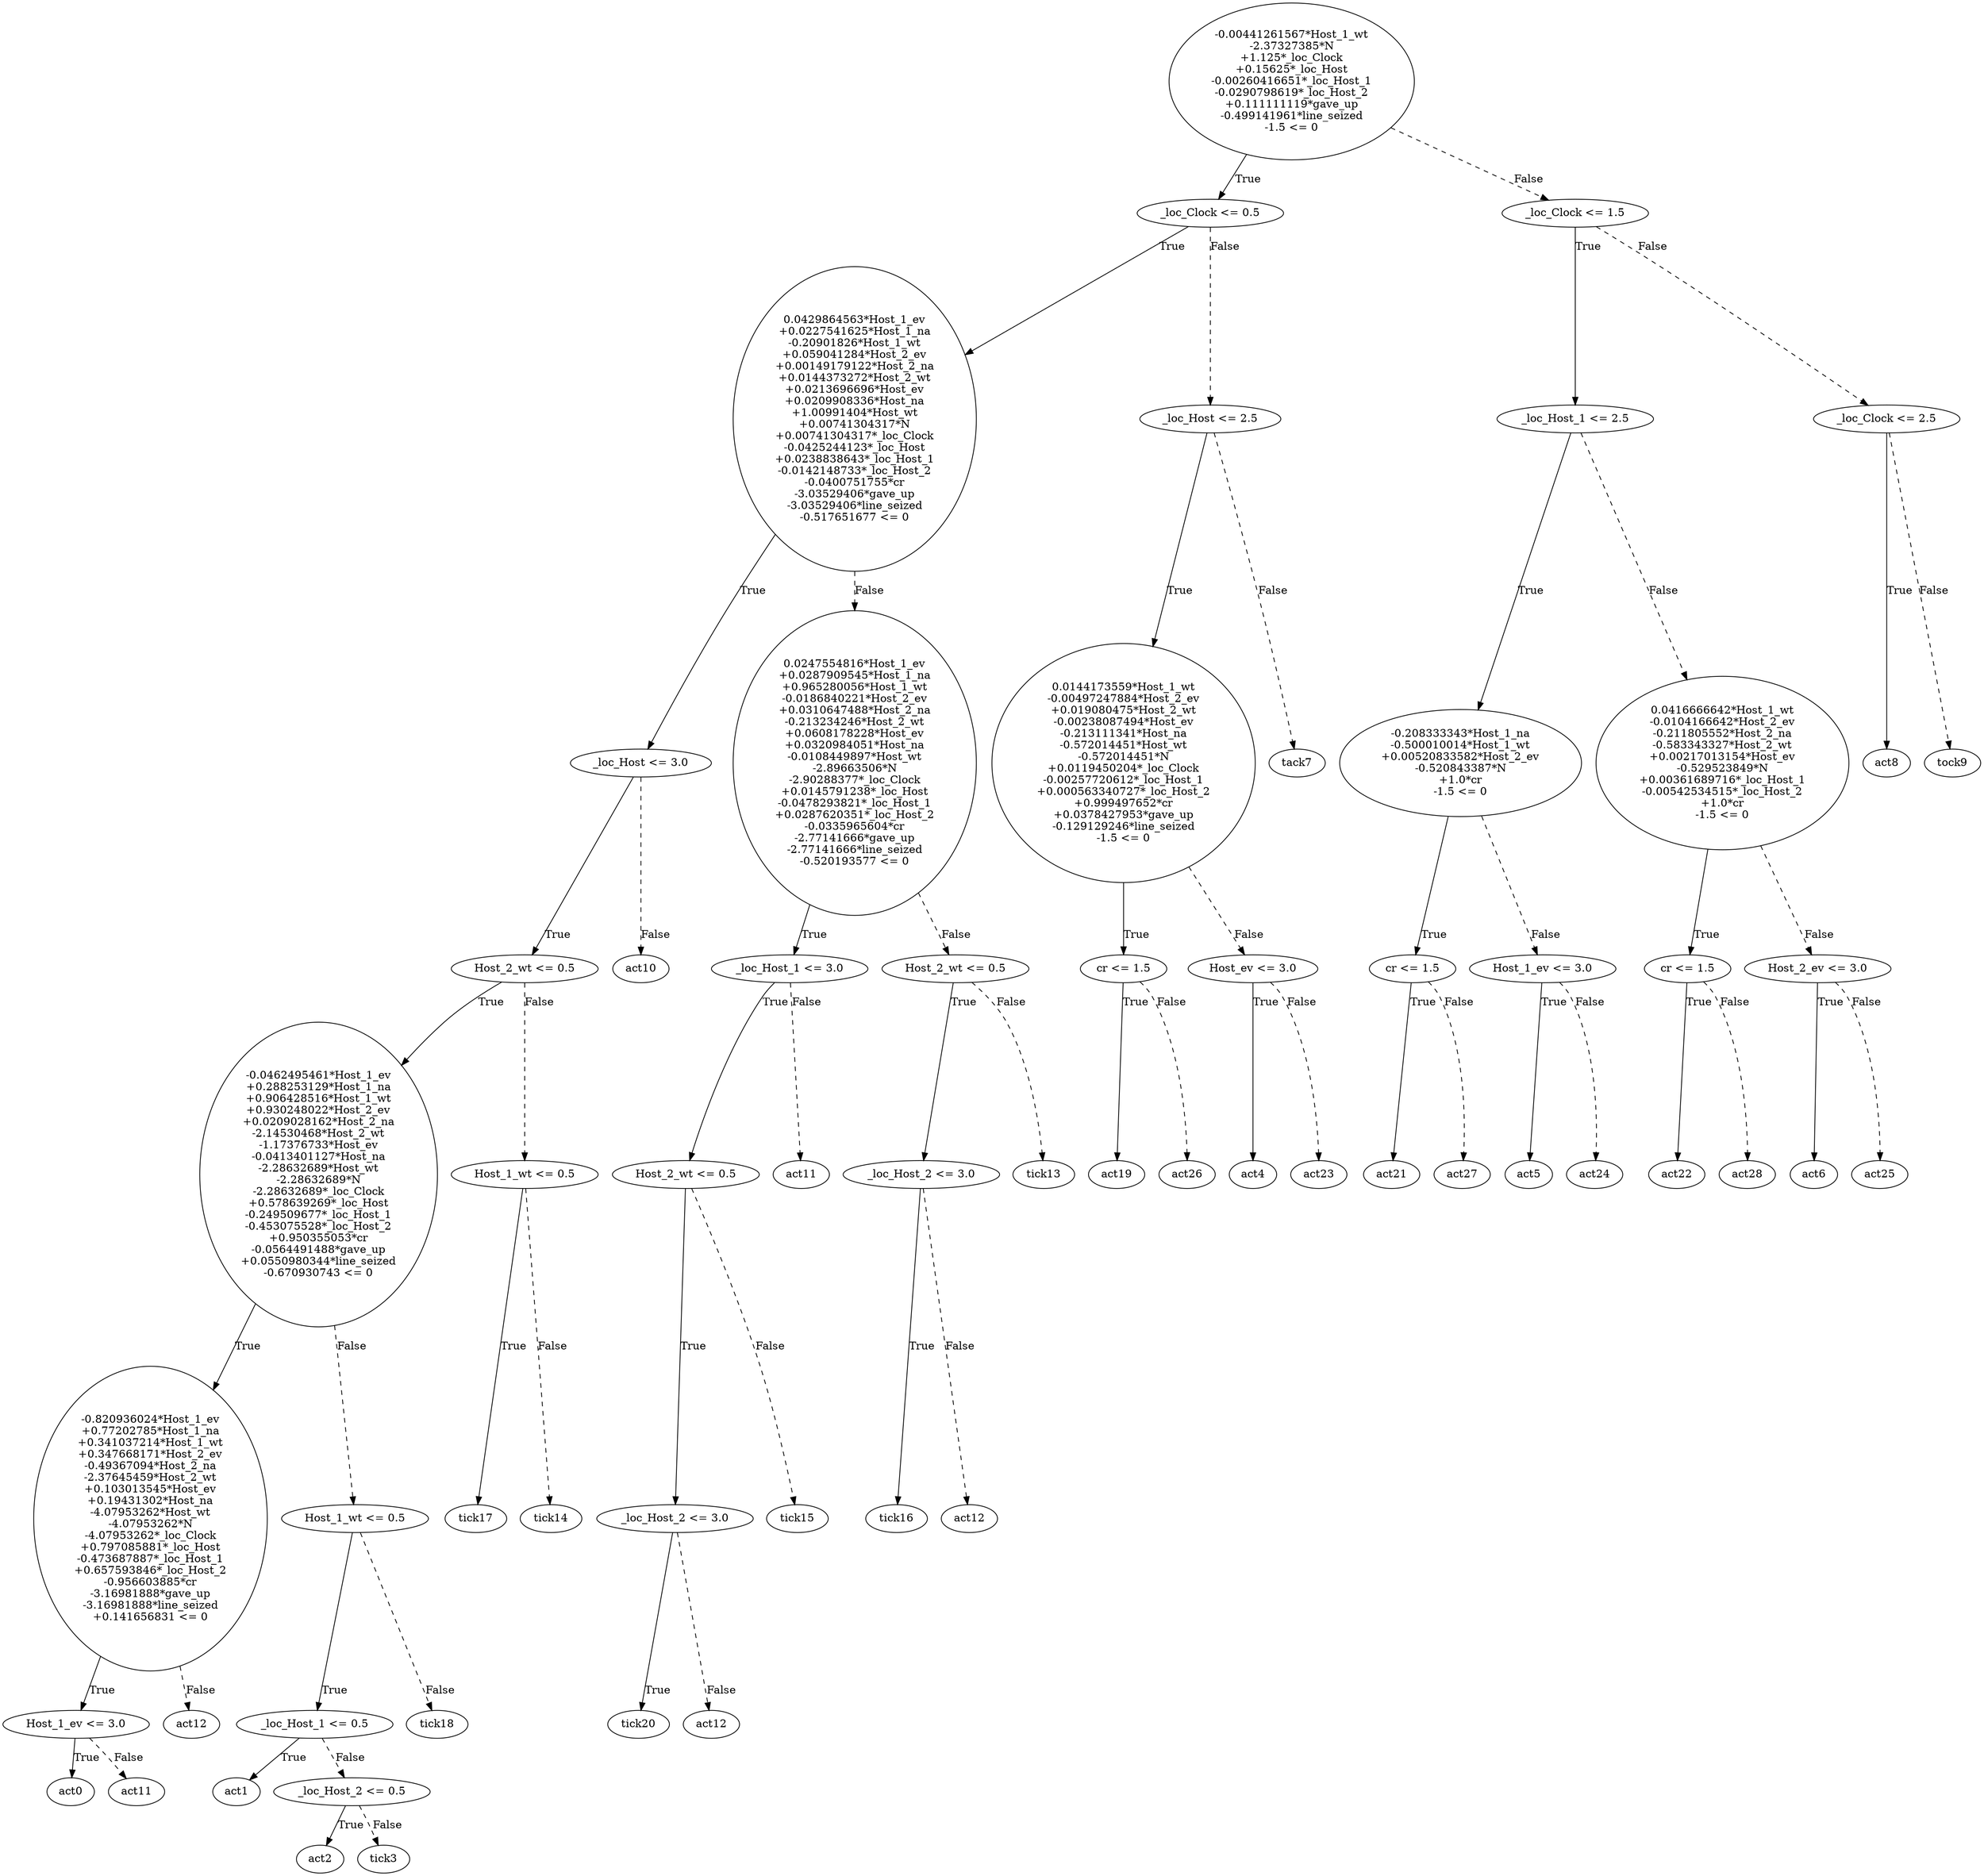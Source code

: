 digraph {
0 [label="-0.00441261567*Host_1_wt\n-2.37327385*N\n+1.125*_loc_Clock\n+0.15625*_loc_Host\n-0.00260416651*_loc_Host_1\n-0.0290798619*_loc_Host_2\n+0.111111119*gave_up\n-0.499141961*line_seized\n-1.5 <= 0"];
1 [label="_loc_Clock <= 0.5"];
2 [label="0.0429864563*Host_1_ev\n+0.0227541625*Host_1_na\n-0.20901826*Host_1_wt\n+0.059041284*Host_2_ev\n+0.00149179122*Host_2_na\n+0.0144373272*Host_2_wt\n+0.0213696696*Host_ev\n+0.0209908336*Host_na\n+1.00991404*Host_wt\n+0.00741304317*N\n+0.00741304317*_loc_Clock\n-0.0425244123*_loc_Host\n+0.0238838643*_loc_Host_1\n-0.0142148733*_loc_Host_2\n-0.0400751755*cr\n-3.03529406*gave_up\n-3.03529406*line_seized\n-0.517651677 <= 0"];
3 [label="_loc_Host <= 3.0"];
4 [label="Host_2_wt <= 0.5"];
5 [label="-0.0462495461*Host_1_ev\n+0.288253129*Host_1_na\n+0.906428516*Host_1_wt\n+0.930248022*Host_2_ev\n+0.0209028162*Host_2_na\n-2.14530468*Host_2_wt\n-1.17376733*Host_ev\n-0.0413401127*Host_na\n-2.28632689*Host_wt\n-2.28632689*N\n-2.28632689*_loc_Clock\n+0.578639269*_loc_Host\n-0.249509677*_loc_Host_1\n-0.453075528*_loc_Host_2\n+0.950355053*cr\n-0.0564491488*gave_up\n+0.0550980344*line_seized\n-0.670930743 <= 0"];
6 [label="-0.820936024*Host_1_ev\n+0.77202785*Host_1_na\n+0.341037214*Host_1_wt\n+0.347668171*Host_2_ev\n-0.49367094*Host_2_na\n-2.37645459*Host_2_wt\n+0.103013545*Host_ev\n+0.19431302*Host_na\n-4.07953262*Host_wt\n-4.07953262*N\n-4.07953262*_loc_Clock\n+0.797085881*_loc_Host\n-0.473687887*_loc_Host_1\n+0.657593846*_loc_Host_2\n-0.956603885*cr\n-3.16981888*gave_up\n-3.16981888*line_seized\n+0.141656831 <= 0"];
7 [label="Host_1_ev <= 3.0"];
8 [label="act0"];
7 -> 8 [label="True"];
9 [label="act11"];
7 -> 9 [style="dashed", label="False"];
6 -> 7 [label="True"];
10 [label="act12"];
6 -> 10 [style="dashed", label="False"];
5 -> 6 [label="True"];
11 [label="Host_1_wt <= 0.5"];
12 [label="_loc_Host_1 <= 0.5"];
13 [label="act1"];
12 -> 13 [label="True"];
14 [label="_loc_Host_2 <= 0.5"];
15 [label="act2"];
14 -> 15 [label="True"];
16 [label="tick3"];
14 -> 16 [style="dashed", label="False"];
12 -> 14 [style="dashed", label="False"];
11 -> 12 [label="True"];
17 [label="tick18"];
11 -> 17 [style="dashed", label="False"];
5 -> 11 [style="dashed", label="False"];
4 -> 5 [label="True"];
18 [label="Host_1_wt <= 0.5"];
19 [label="tick17"];
18 -> 19 [label="True"];
20 [label="tick14"];
18 -> 20 [style="dashed", label="False"];
4 -> 18 [style="dashed", label="False"];
3 -> 4 [label="True"];
21 [label="act10"];
3 -> 21 [style="dashed", label="False"];
2 -> 3 [label="True"];
22 [label="0.0247554816*Host_1_ev\n+0.0287909545*Host_1_na\n+0.965280056*Host_1_wt\n-0.0186840221*Host_2_ev\n+0.0310647488*Host_2_na\n-0.213234246*Host_2_wt\n+0.0608178228*Host_ev\n+0.0320984051*Host_na\n-0.0108449897*Host_wt\n-2.89663506*N\n-2.90288377*_loc_Clock\n+0.0145791238*_loc_Host\n-0.0478293821*_loc_Host_1\n+0.0287620351*_loc_Host_2\n-0.0335965604*cr\n-2.77141666*gave_up\n-2.77141666*line_seized\n-0.520193577 <= 0"];
23 [label="_loc_Host_1 <= 3.0"];
24 [label="Host_2_wt <= 0.5"];
25 [label="_loc_Host_2 <= 3.0"];
26 [label="tick20"];
25 -> 26 [label="True"];
27 [label="act12"];
25 -> 27 [style="dashed", label="False"];
24 -> 25 [label="True"];
28 [label="tick15"];
24 -> 28 [style="dashed", label="False"];
23 -> 24 [label="True"];
29 [label="act11"];
23 -> 29 [style="dashed", label="False"];
22 -> 23 [label="True"];
30 [label="Host_2_wt <= 0.5"];
31 [label="_loc_Host_2 <= 3.0"];
32 [label="tick16"];
31 -> 32 [label="True"];
33 [label="act12"];
31 -> 33 [style="dashed", label="False"];
30 -> 31 [label="True"];
34 [label="tick13"];
30 -> 34 [style="dashed", label="False"];
22 -> 30 [style="dashed", label="False"];
2 -> 22 [style="dashed", label="False"];
1 -> 2 [label="True"];
35 [label="_loc_Host <= 2.5"];
36 [label="0.0144173559*Host_1_wt\n-0.00497247884*Host_2_ev\n+0.019080475*Host_2_wt\n-0.00238087494*Host_ev\n-0.213111341*Host_na\n-0.572014451*Host_wt\n-0.572014451*N\n+0.0119450204*_loc_Clock\n-0.00257720612*_loc_Host_1\n+0.000563340727*_loc_Host_2\n+0.999497652*cr\n+0.0378427953*gave_up\n-0.129129246*line_seized\n-1.5 <= 0"];
37 [label="cr <= 1.5"];
38 [label="act19"];
37 -> 38 [label="True"];
39 [label="act26"];
37 -> 39 [style="dashed", label="False"];
36 -> 37 [label="True"];
40 [label="Host_ev <= 3.0"];
41 [label="act4"];
40 -> 41 [label="True"];
42 [label="act23"];
40 -> 42 [style="dashed", label="False"];
36 -> 40 [style="dashed", label="False"];
35 -> 36 [label="True"];
43 [label="tack7"];
35 -> 43 [style="dashed", label="False"];
1 -> 35 [style="dashed", label="False"];
0 -> 1 [label="True"];
44 [label="_loc_Clock <= 1.5"];
45 [label="_loc_Host_1 <= 2.5"];
46 [label="-0.208333343*Host_1_na\n-0.500010014*Host_1_wt\n+0.00520833582*Host_2_ev\n-0.520843387*N\n+1.0*cr\n-1.5 <= 0"];
47 [label="cr <= 1.5"];
48 [label="act21"];
47 -> 48 [label="True"];
49 [label="act27"];
47 -> 49 [style="dashed", label="False"];
46 -> 47 [label="True"];
50 [label="Host_1_ev <= 3.0"];
51 [label="act5"];
50 -> 51 [label="True"];
52 [label="act24"];
50 -> 52 [style="dashed", label="False"];
46 -> 50 [style="dashed", label="False"];
45 -> 46 [label="True"];
53 [label="0.0416666642*Host_1_wt\n-0.0104166642*Host_2_ev\n-0.211805552*Host_2_na\n-0.583343327*Host_2_wt\n+0.00217013154*Host_ev\n-0.529523849*N\n+0.00361689716*_loc_Host_1\n-0.00542534515*_loc_Host_2\n+1.0*cr\n-1.5 <= 0"];
54 [label="cr <= 1.5"];
55 [label="act22"];
54 -> 55 [label="True"];
56 [label="act28"];
54 -> 56 [style="dashed", label="False"];
53 -> 54 [label="True"];
57 [label="Host_2_ev <= 3.0"];
58 [label="act6"];
57 -> 58 [label="True"];
59 [label="act25"];
57 -> 59 [style="dashed", label="False"];
53 -> 57 [style="dashed", label="False"];
45 -> 53 [style="dashed", label="False"];
44 -> 45 [label="True"];
60 [label="_loc_Clock <= 2.5"];
61 [label="act8"];
60 -> 61 [label="True"];
62 [label="tock9"];
60 -> 62 [style="dashed", label="False"];
44 -> 60 [style="dashed", label="False"];
0 -> 44 [style="dashed", label="False"];

}